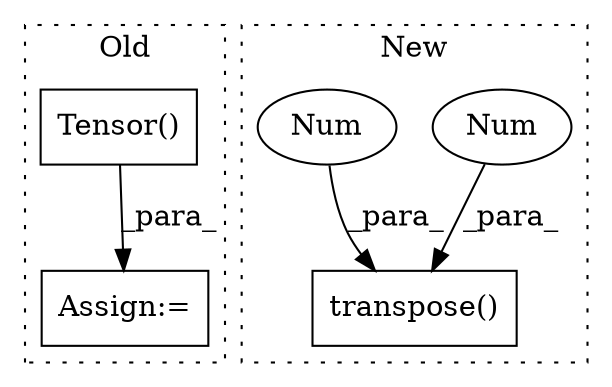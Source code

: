 digraph G {
subgraph cluster0 {
1 [label="Tensor()" a="75" s="3537,3556" l="13,1" shape="box"];
3 [label="Assign:=" a="68" s="3534" l="3" shape="box"];
label = "Old";
style="dotted";
}
subgraph cluster1 {
2 [label="transpose()" a="75" s="2916,2942" l="22,1" shape="box"];
4 [label="Num" a="76" s="2941" l="1" shape="ellipse"];
5 [label="Num" a="76" s="2938" l="1" shape="ellipse"];
label = "New";
style="dotted";
}
1 -> 3 [label="_para_"];
4 -> 2 [label="_para_"];
5 -> 2 [label="_para_"];
}